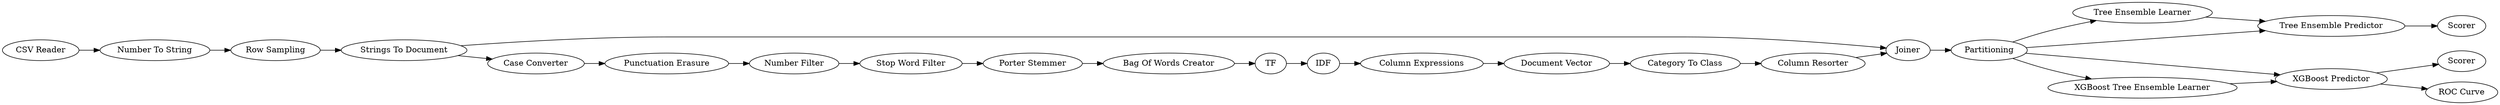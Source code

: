 digraph {
	"-2961170925316501754_10" [label="Number Filter"]
	"-2961170925316501754_27" [label=Scorer]
	"-2961170925316501754_12" [label="Porter Stemmer"]
	"-2961170925316501754_25" [label="Tree Ensemble Learner"]
	"-2961170925316501754_2" [label="Number To String"]
	"-2961170925316501754_17" [label="Document Vector"]
	"-2961170925316501754_23" [label="XGBoost Predictor"]
	"-2961170925316501754_16" [label="Column Expressions"]
	"-2961170925316501754_26" [label="Tree Ensemble Predictor"]
	"-2961170925316501754_9" [label="Punctuation Erasure"]
	"-2961170925316501754_14" [label=TF]
	"-2961170925316501754_22" [label="XGBoost Tree Ensemble Learner"]
	"-2961170925316501754_13" [label="Bag Of Words Creator"]
	"-2961170925316501754_1" [label="CSV Reader"]
	"-2961170925316501754_21" [label=Partitioning]
	"-2961170925316501754_19" [label=Joiner]
	"-2961170925316501754_3" [label="Strings To Document"]
	"-2961170925316501754_18" [label="Category To Class"]
	"-2961170925316501754_28" [label="Row Sampling"]
	"-2961170925316501754_15" [label=IDF]
	"-2961170925316501754_24" [label=Scorer]
	"-2961170925316501754_29" [label="ROC Curve"]
	"-2961170925316501754_20" [label="Column Resorter"]
	"-2961170925316501754_8" [label="Case Converter"]
	"-2961170925316501754_11" [label="Stop Word Filter"]
	"-2961170925316501754_18" -> "-2961170925316501754_20"
	"-2961170925316501754_9" -> "-2961170925316501754_10"
	"-2961170925316501754_3" -> "-2961170925316501754_8"
	"-2961170925316501754_12" -> "-2961170925316501754_13"
	"-2961170925316501754_17" -> "-2961170925316501754_18"
	"-2961170925316501754_8" -> "-2961170925316501754_9"
	"-2961170925316501754_14" -> "-2961170925316501754_15"
	"-2961170925316501754_2" -> "-2961170925316501754_28"
	"-2961170925316501754_28" -> "-2961170925316501754_3"
	"-2961170925316501754_13" -> "-2961170925316501754_14"
	"-2961170925316501754_21" -> "-2961170925316501754_22"
	"-2961170925316501754_1" -> "-2961170925316501754_2"
	"-2961170925316501754_20" -> "-2961170925316501754_19"
	"-2961170925316501754_21" -> "-2961170925316501754_25"
	"-2961170925316501754_21" -> "-2961170925316501754_23"
	"-2961170925316501754_15" -> "-2961170925316501754_16"
	"-2961170925316501754_25" -> "-2961170925316501754_26"
	"-2961170925316501754_11" -> "-2961170925316501754_12"
	"-2961170925316501754_26" -> "-2961170925316501754_27"
	"-2961170925316501754_16" -> "-2961170925316501754_17"
	"-2961170925316501754_19" -> "-2961170925316501754_21"
	"-2961170925316501754_22" -> "-2961170925316501754_23"
	"-2961170925316501754_10" -> "-2961170925316501754_11"
	"-2961170925316501754_23" -> "-2961170925316501754_29"
	"-2961170925316501754_21" -> "-2961170925316501754_26"
	"-2961170925316501754_3" -> "-2961170925316501754_19"
	"-2961170925316501754_23" -> "-2961170925316501754_24"
	rankdir=LR
}
